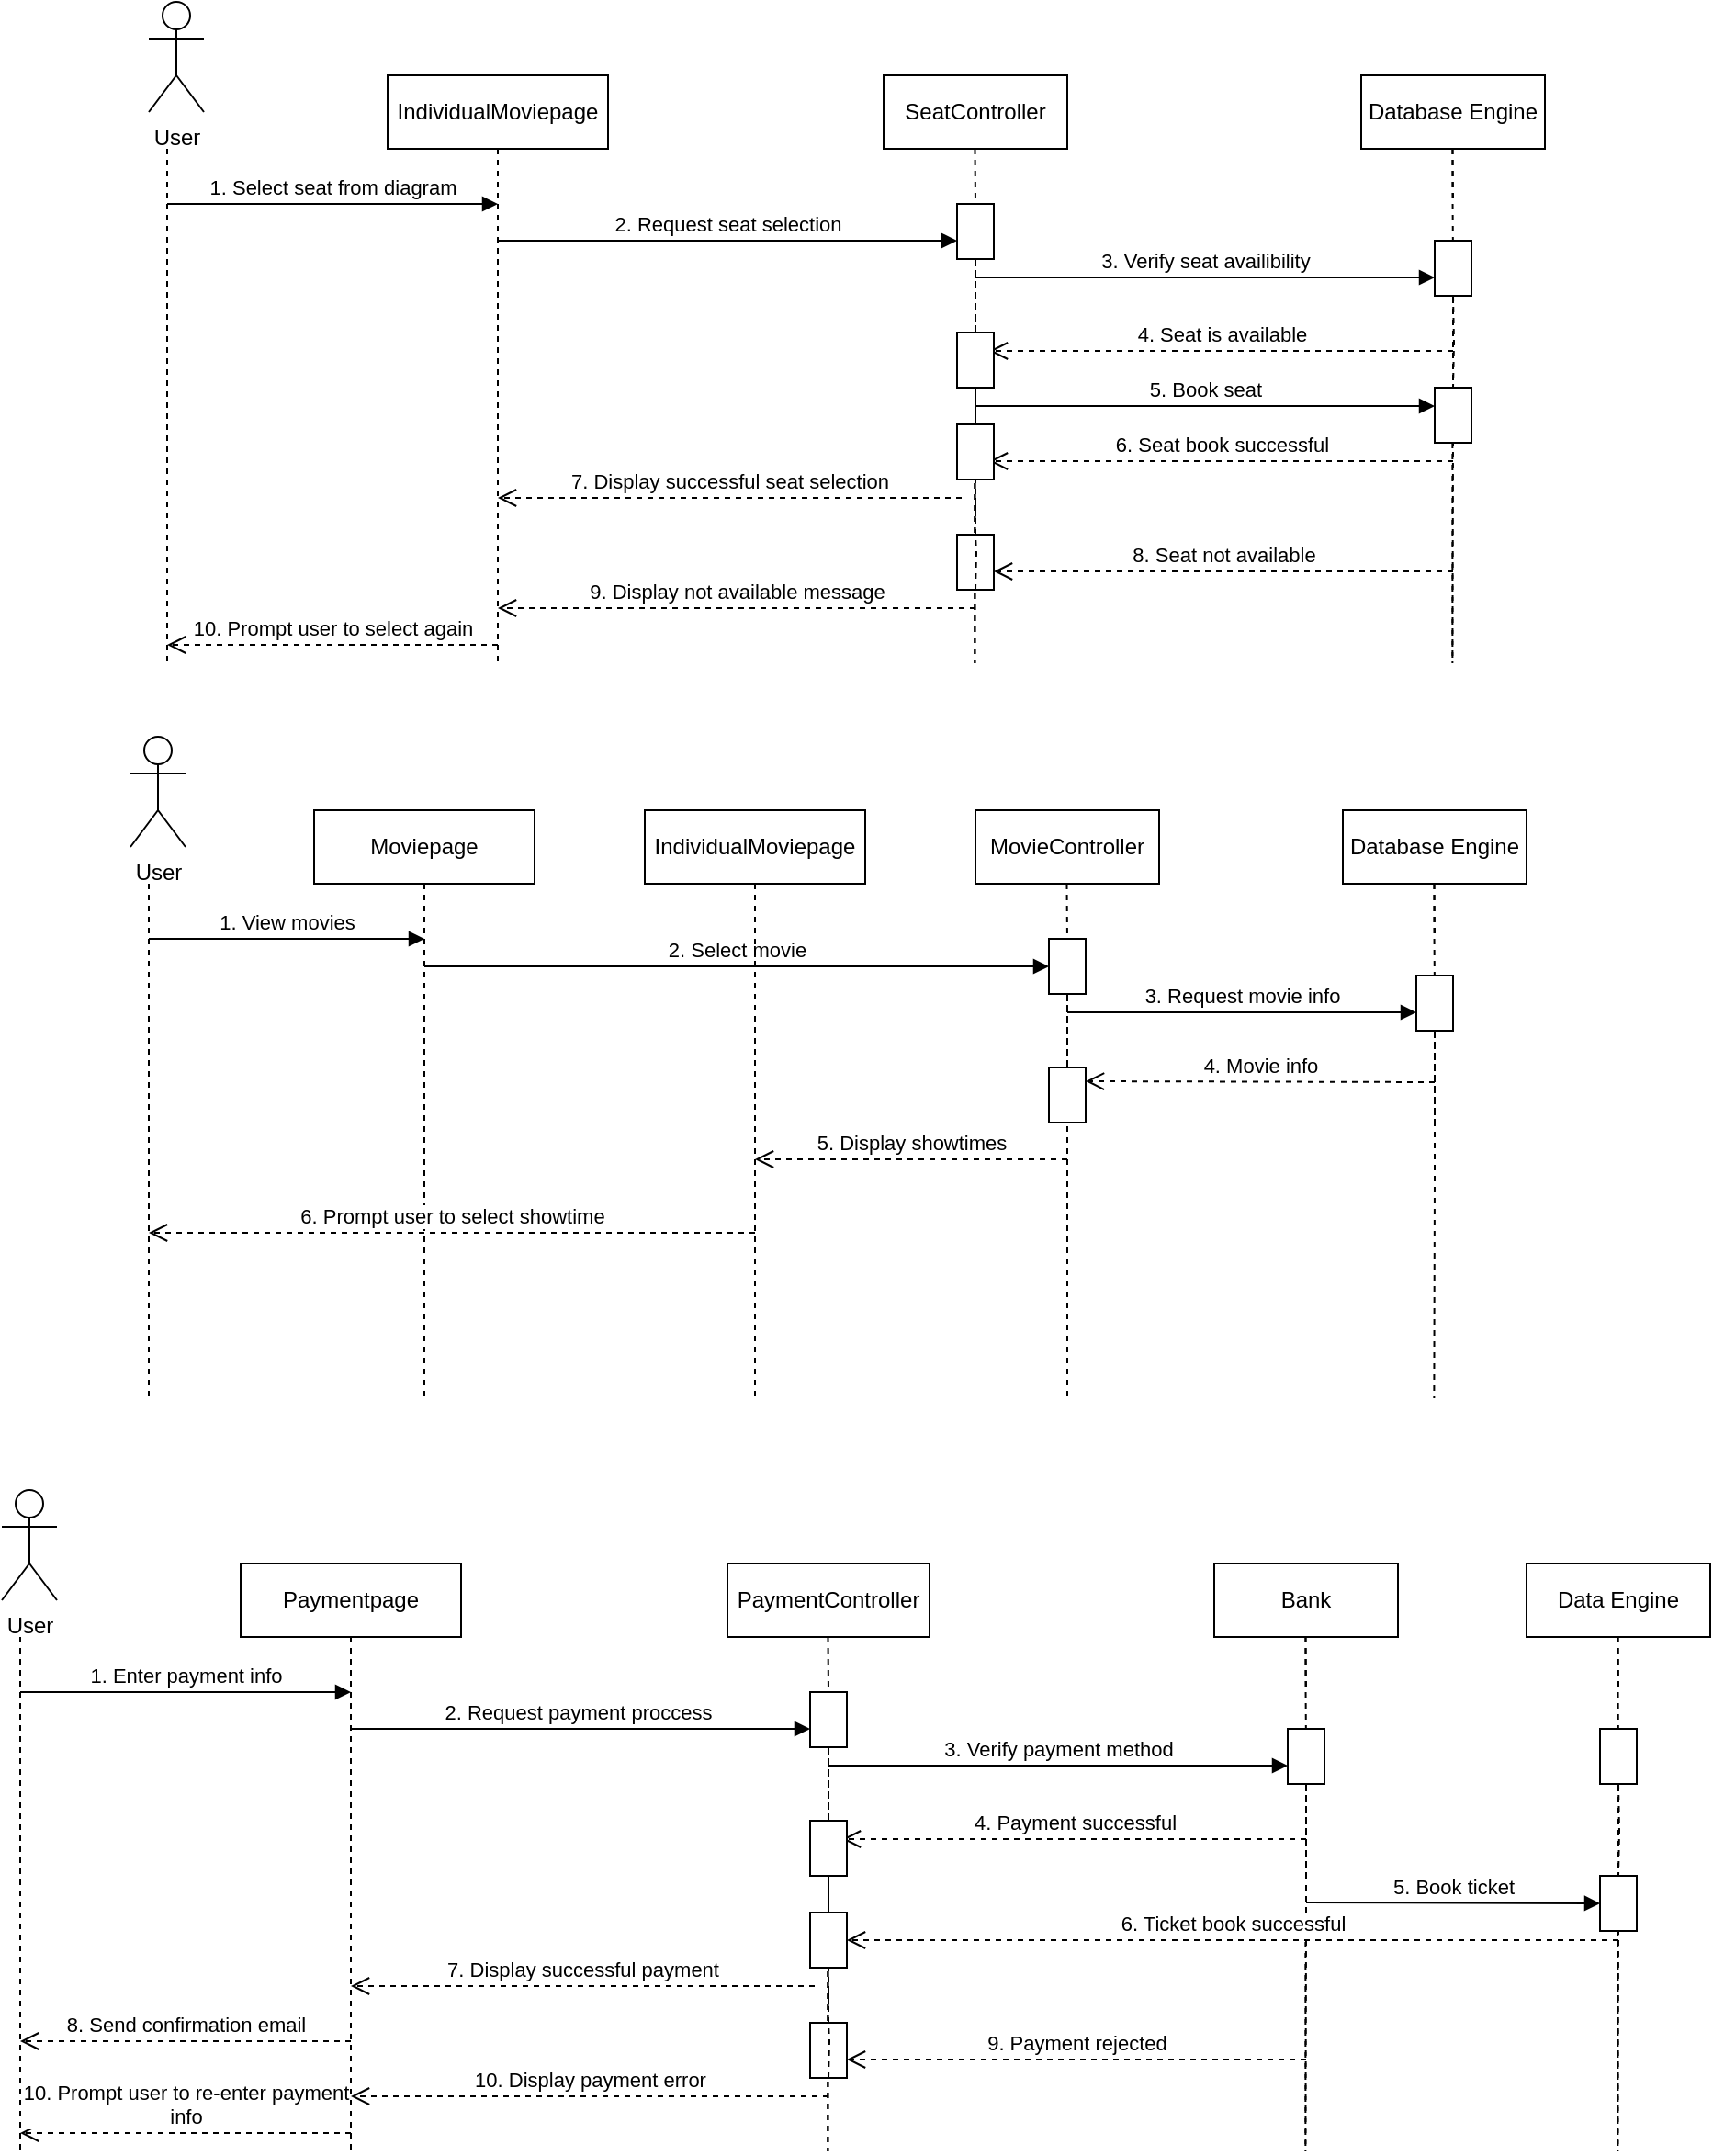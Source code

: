 <mxfile version="20.6.0" type="google"><diagram id="UqdORz6OXJGZUj1D1TL_" name="Page-1"><mxGraphModel grid="0" page="0" gridSize="10" guides="1" tooltips="1" connect="1" arrows="1" fold="1" pageScale="1" pageWidth="1000" pageHeight="700" math="0" shadow="0"><root><mxCell id="0"/><mxCell id="1" parent="0"/><mxCell id="3bKJhduoWgc7tIFmifni-47" value="Homepage&lt;br&gt;(login)" style="whiteSpace=wrap;html=1;align=center;strokeColor=#000000;" vertex="1" parent="1"><mxGeometry x="530" y="790" width="100" height="40" as="geometry"/></mxCell><mxCell id="3bKJhduoWgc7tIFmifni-48" value="Database Engine" style="whiteSpace=wrap;html=1;align=center;strokeColor=#000000;" vertex="1" parent="1"><mxGeometry x="790" y="790" width="100" height="40" as="geometry"/></mxCell><mxCell id="3bKJhduoWgc7tIFmifni-49" style="edgeStyle=orthogonalEdgeStyle;rounded=0;orthogonalLoop=1;jettySize=auto;html=1;strokeColor=default;startArrow=none;startFill=0;endArrow=none;endFill=0;dashed=1;" edge="1" parent="1" source="3bKJhduoWgc7tIFmifni-52"><mxGeometry relative="1" as="geometry"><mxPoint x="320" y="1110" as="targetPoint"/><Array as="points"><mxPoint x="320" y="990"/><mxPoint x="320" y="990"/></Array></mxGeometry></mxCell><mxCell id="3bKJhduoWgc7tIFmifni-52" value="Registered User" style="whiteSpace=wrap;html=1;align=center;strokeColor=#000000;" vertex="1" parent="1"><mxGeometry x="270" y="790" width="100" height="40" as="geometry"/></mxCell><mxCell id="3bKJhduoWgc7tIFmifni-53" style="edgeStyle=orthogonalEdgeStyle;rounded=0;orthogonalLoop=1;jettySize=auto;html=1;strokeColor=default;startArrow=none;startFill=0;endArrow=none;endFill=0;dashed=1;" edge="1" parent="1"><mxGeometry relative="1" as="geometry"><mxPoint x="579.68" y="1010" as="sourcePoint"/><mxPoint x="579.68" y="1110" as="targetPoint"/><Array as="points"><mxPoint x="579.68" y="990"/><mxPoint x="579.68" y="990"/></Array></mxGeometry></mxCell><mxCell id="3bKJhduoWgc7tIFmifni-54" style="edgeStyle=orthogonalEdgeStyle;rounded=0;orthogonalLoop=1;jettySize=auto;html=1;strokeColor=default;startArrow=none;startFill=0;endArrow=none;endFill=0;dashed=1;" edge="1" parent="1"><mxGeometry relative="1" as="geometry"><mxPoint x="840" y="887" as="sourcePoint"/><mxPoint x="839.68" y="1110" as="targetPoint"/><Array as="points"><mxPoint x="839.68" y="990"/><mxPoint x="839.68" y="990"/></Array></mxGeometry></mxCell><mxCell id="3bKJhduoWgc7tIFmifni-56" value="" style="edgeStyle=orthogonalEdgeStyle;rounded=0;orthogonalLoop=1;jettySize=auto;html=1;strokeColor=default;startArrow=none;startFill=0;endArrow=none;endFill=0;dashed=1;" edge="1" parent="1"><mxGeometry relative="1" as="geometry"><mxPoint x="839.747" y="830" as="sourcePoint"/><mxPoint x="840" y="857" as="targetPoint"/><Array as="points"/></mxGeometry></mxCell><mxCell id="3bKJhduoWgc7tIFmifni-65" value="" style="edgeStyle=orthogonalEdgeStyle;rounded=0;orthogonalLoop=1;jettySize=auto;html=1;strokeColor=default;startArrow=none;startFill=0;endArrow=none;endFill=0;dashed=1;" edge="1" parent="1" source="3bKJhduoWgc7tIFmifni-122"><mxGeometry relative="1" as="geometry"><mxPoint x="580" y="1070" as="sourcePoint"/><mxPoint x="580" y="990" as="targetPoint"/><Array as="points"><mxPoint x="580" y="860"/><mxPoint x="580" y="860"/></Array></mxGeometry></mxCell><mxCell id="3bKJhduoWgc7tIFmifni-70" value="SeatController" style="whiteSpace=wrap;html=1;align=center;strokeColor=#000000;" vertex="1" parent="1"><mxGeometry x="530" y="790" width="100" height="40" as="geometry"/></mxCell><mxCell id="3bKJhduoWgc7tIFmifni-71" value="Database Engine" style="whiteSpace=wrap;html=1;align=center;strokeColor=#000000;" vertex="1" parent="1"><mxGeometry x="790" y="790" width="100" height="40" as="geometry"/></mxCell><mxCell id="3bKJhduoWgc7tIFmifni-72" style="edgeStyle=orthogonalEdgeStyle;rounded=0;orthogonalLoop=1;jettySize=auto;html=1;strokeColor=default;startArrow=none;startFill=0;endArrow=none;endFill=0;dashed=1;" edge="1" parent="1" source="3bKJhduoWgc7tIFmifni-75"><mxGeometry relative="1" as="geometry"><mxPoint x="320" y="1110" as="targetPoint"/><Array as="points"><mxPoint x="320" y="990"/><mxPoint x="320" y="990"/></Array></mxGeometry></mxCell><mxCell id="3bKJhduoWgc7tIFmifni-75" value="IndividualMoviepage" style="whiteSpace=wrap;html=1;align=center;strokeColor=#000000;" vertex="1" parent="1"><mxGeometry x="260" y="790" width="120" height="40" as="geometry"/></mxCell><mxCell id="3bKJhduoWgc7tIFmifni-76" style="edgeStyle=orthogonalEdgeStyle;rounded=0;orthogonalLoop=1;jettySize=auto;html=1;strokeColor=default;startArrow=none;startFill=0;endArrow=none;endFill=0;dashed=1;" edge="1" parent="1"><mxGeometry relative="1" as="geometry"><mxPoint x="579.68" y="1010" as="sourcePoint"/><mxPoint x="579.68" y="1110" as="targetPoint"/><Array as="points"><mxPoint x="579.68" y="990"/><mxPoint x="579.68" y="990"/></Array></mxGeometry></mxCell><mxCell id="3bKJhduoWgc7tIFmifni-77" style="edgeStyle=orthogonalEdgeStyle;rounded=0;orthogonalLoop=1;jettySize=auto;html=1;strokeColor=default;startArrow=none;startFill=0;endArrow=none;endFill=0;dashed=1;" edge="1" parent="1" source="3bKJhduoWgc7tIFmifni-126"><mxGeometry relative="1" as="geometry"><mxPoint x="840" y="910" as="sourcePoint"/><mxPoint x="839.68" y="1110" as="targetPoint"/><Array as="points"><mxPoint x="839.68" y="990"/><mxPoint x="839.68" y="990"/></Array></mxGeometry></mxCell><mxCell id="3bKJhduoWgc7tIFmifni-79" value="" style="edgeStyle=orthogonalEdgeStyle;rounded=0;orthogonalLoop=1;jettySize=auto;html=1;strokeColor=default;startArrow=none;startFill=0;endArrow=none;endFill=0;dashed=1;" edge="1" parent="1"><mxGeometry relative="1" as="geometry"><mxPoint x="839.747" y="830" as="sourcePoint"/><mxPoint x="840" y="890" as="targetPoint"/><Array as="points"><mxPoint x="840" y="850"/><mxPoint x="840" y="850"/></Array></mxGeometry></mxCell><mxCell id="3bKJhduoWgc7tIFmifni-93" style="edgeStyle=orthogonalEdgeStyle;rounded=0;orthogonalLoop=1;jettySize=auto;html=1;strokeColor=default;startArrow=none;startFill=0;endArrow=none;endFill=0;dashed=1;" edge="1" parent="1"><mxGeometry relative="1" as="geometry"><mxPoint x="140" y="1110" as="targetPoint"/><Array as="points"><mxPoint x="140" y="990"/><mxPoint x="140" y="990"/></Array><mxPoint x="140" y="830" as="sourcePoint"/></mxGeometry></mxCell><mxCell id="3bKJhduoWgc7tIFmifni-95" style="edgeStyle=orthogonalEdgeStyle;rounded=0;orthogonalLoop=1;jettySize=auto;html=1;strokeColor=default;startArrow=none;startFill=0;endArrow=none;endFill=0;dashed=1;" edge="1" parent="1"><mxGeometry relative="1" as="geometry"><mxPoint x="140" y="1110" as="targetPoint"/><Array as="points"><mxPoint x="140" y="990"/><mxPoint x="140" y="990"/></Array><mxPoint x="140" y="830" as="sourcePoint"/></mxGeometry></mxCell><mxCell id="3bKJhduoWgc7tIFmifni-97" value="User" style="shape=umlActor;verticalLabelPosition=bottom;verticalAlign=top;html=1;outlineConnect=0;" vertex="1" parent="1"><mxGeometry x="130" y="750" width="30" height="60" as="geometry"/></mxCell><mxCell id="3bKJhduoWgc7tIFmifni-100" value="1. Select seat from diagram" style="html=1;verticalAlign=bottom;endArrow=block;rounded=0;" edge="1" parent="1"><mxGeometry width="80" relative="1" as="geometry"><mxPoint x="140" y="860" as="sourcePoint"/><mxPoint x="320" y="860" as="targetPoint"/></mxGeometry></mxCell><mxCell id="3bKJhduoWgc7tIFmifni-101" value="2. Request seat selection" style="html=1;verticalAlign=bottom;endArrow=block;rounded=0;" edge="1" parent="1"><mxGeometry width="80" relative="1" as="geometry"><mxPoint x="320" y="880" as="sourcePoint"/><mxPoint x="570" y="880" as="targetPoint"/></mxGeometry></mxCell><mxCell id="3bKJhduoWgc7tIFmifni-102" value="3. Verify seat availibility" style="html=1;verticalAlign=bottom;endArrow=block;rounded=0;" edge="1" parent="1"><mxGeometry width="80" relative="1" as="geometry"><mxPoint x="580" y="900" as="sourcePoint"/><mxPoint x="830" y="900" as="targetPoint"/></mxGeometry></mxCell><mxCell id="3bKJhduoWgc7tIFmifni-107" value="" style="edgeStyle=orthogonalEdgeStyle;rounded=0;orthogonalLoop=1;jettySize=auto;html=1;strokeColor=default;startArrow=none;startFill=0;endArrow=none;endFill=0;dashed=1;" edge="1" parent="1"><mxGeometry relative="1" as="geometry"><mxPoint x="579.747" y="830" as="sourcePoint"/><mxPoint x="580" y="860" as="targetPoint"/><Array as="points"/></mxGeometry></mxCell><mxCell id="3bKJhduoWgc7tIFmifni-108" value="4. Seat is available" style="html=1;verticalAlign=bottom;endArrow=open;dashed=1;endSize=8;rounded=0;" edge="1" parent="1"><mxGeometry relative="1" as="geometry"><mxPoint x="840" y="940" as="sourcePoint"/><mxPoint x="587.5" y="940" as="targetPoint"/></mxGeometry></mxCell><mxCell id="3bKJhduoWgc7tIFmifni-109" value="5. Book seat" style="html=1;verticalAlign=bottom;endArrow=block;rounded=0;" edge="1" parent="1"><mxGeometry width="80" relative="1" as="geometry"><mxPoint x="580" y="970" as="sourcePoint"/><mxPoint x="830" y="970" as="targetPoint"/></mxGeometry></mxCell><mxCell id="3bKJhduoWgc7tIFmifni-110" value="6. Seat book successful" style="html=1;verticalAlign=bottom;endArrow=open;dashed=1;endSize=8;rounded=0;" edge="1" parent="1"><mxGeometry relative="1" as="geometry"><mxPoint x="840" y="1000" as="sourcePoint"/><mxPoint x="587.5" y="1000" as="targetPoint"/></mxGeometry></mxCell><mxCell id="3bKJhduoWgc7tIFmifni-111" value="7. Display successful seat selection" style="html=1;verticalAlign=bottom;endArrow=open;dashed=1;endSize=8;rounded=0;" edge="1" parent="1"><mxGeometry relative="1" as="geometry"><mxPoint x="572.5" y="1020" as="sourcePoint"/><mxPoint x="320" y="1020" as="targetPoint"/></mxGeometry></mxCell><mxCell id="3bKJhduoWgc7tIFmifni-112" value="8. Seat not available" style="html=1;verticalAlign=bottom;endArrow=open;dashed=1;endSize=8;rounded=0;" edge="1" parent="1"><mxGeometry relative="1" as="geometry"><mxPoint x="840" y="1060" as="sourcePoint"/><mxPoint x="590" y="1060" as="targetPoint"/></mxGeometry></mxCell><mxCell id="3bKJhduoWgc7tIFmifni-114" value="9. Display not available message" style="html=1;verticalAlign=bottom;endArrow=open;dashed=1;endSize=8;rounded=0;" edge="1" parent="1"><mxGeometry relative="1" as="geometry"><mxPoint x="580" y="1080" as="sourcePoint"/><mxPoint x="320" y="1080" as="targetPoint"/></mxGeometry></mxCell><mxCell id="3bKJhduoWgc7tIFmifni-115" value="10. Prompt user to select again" style="html=1;verticalAlign=bottom;endArrow=open;dashed=1;endSize=8;rounded=0;" edge="1" parent="1"><mxGeometry relative="1" as="geometry"><mxPoint x="320" y="1100" as="sourcePoint"/><mxPoint x="140" y="1100" as="targetPoint"/></mxGeometry></mxCell><mxCell id="3bKJhduoWgc7tIFmifni-116" value="" style="edgeStyle=orthogonalEdgeStyle;rounded=0;orthogonalLoop=1;jettySize=auto;html=1;strokeColor=default;startArrow=none;startFill=0;endArrow=none;endFill=0;dashed=1;" edge="1" parent="1"><mxGeometry relative="1" as="geometry"><mxPoint x="840" y="887" as="sourcePoint"/><mxPoint x="840" y="880" as="targetPoint"/><Array as="points"/></mxGeometry></mxCell><mxCell id="3bKJhduoWgc7tIFmifni-117" value="" style="rounded=0;whiteSpace=wrap;html=1;" vertex="1" parent="1"><mxGeometry x="830" y="880" width="20" height="30" as="geometry"/></mxCell><mxCell id="3bKJhduoWgc7tIFmifni-120" value="" style="rounded=0;whiteSpace=wrap;html=1;" vertex="1" parent="1"><mxGeometry x="570" y="930" width="20" height="30" as="geometry"/></mxCell><mxCell id="3bKJhduoWgc7tIFmifni-121" value="" style="edgeStyle=orthogonalEdgeStyle;rounded=0;orthogonalLoop=1;jettySize=auto;html=1;strokeColor=default;startArrow=none;startFill=0;endArrow=none;endFill=0;dashed=1;" edge="1" parent="1" source="3bKJhduoWgc7tIFmifni-124" target="3bKJhduoWgc7tIFmifni-120"><mxGeometry relative="1" as="geometry"><mxPoint x="580" y="1070" as="sourcePoint"/><mxPoint x="580" y="990" as="targetPoint"/><Array as="points"/></mxGeometry></mxCell><mxCell id="3bKJhduoWgc7tIFmifni-122" value="" style="rounded=0;whiteSpace=wrap;html=1;" vertex="1" parent="1"><mxGeometry x="570" y="860" width="20" height="30" as="geometry"/></mxCell><mxCell id="3bKJhduoWgc7tIFmifni-123" value="" style="edgeStyle=orthogonalEdgeStyle;rounded=0;orthogonalLoop=1;jettySize=auto;html=1;strokeColor=default;startArrow=none;startFill=0;endArrow=none;endFill=0;dashed=1;" edge="1" parent="1" source="3bKJhduoWgc7tIFmifni-120" target="3bKJhduoWgc7tIFmifni-122"><mxGeometry relative="1" as="geometry"><mxPoint x="580" y="930" as="sourcePoint"/><mxPoint x="580" y="990" as="targetPoint"/><Array as="points"/></mxGeometry></mxCell><mxCell id="3bKJhduoWgc7tIFmifni-124" value="" style="rounded=0;whiteSpace=wrap;html=1;" vertex="1" parent="1"><mxGeometry x="570" y="980" width="20" height="30" as="geometry"/></mxCell><mxCell id="3bKJhduoWgc7tIFmifni-125" value="" style="edgeStyle=orthogonalEdgeStyle;rounded=0;orthogonalLoop=1;jettySize=auto;html=1;strokeColor=default;startArrow=none;startFill=0;endArrow=none;endFill=0;dashed=1;" edge="1" parent="1" source="3bKJhduoWgc7tIFmifni-128" target="3bKJhduoWgc7tIFmifni-124"><mxGeometry relative="1" as="geometry"><mxPoint x="580" y="1070" as="sourcePoint"/><mxPoint x="580" y="960" as="targetPoint"/><Array as="points"/></mxGeometry></mxCell><mxCell id="3bKJhduoWgc7tIFmifni-126" value="" style="rounded=0;whiteSpace=wrap;html=1;" vertex="1" parent="1"><mxGeometry x="830" y="960" width="20" height="30" as="geometry"/></mxCell><mxCell id="3bKJhduoWgc7tIFmifni-127" value="" style="edgeStyle=orthogonalEdgeStyle;rounded=0;orthogonalLoop=1;jettySize=auto;html=1;strokeColor=default;startArrow=none;startFill=0;endArrow=none;endFill=0;dashed=1;" edge="1" parent="1" target="3bKJhduoWgc7tIFmifni-126"><mxGeometry relative="1" as="geometry"><mxPoint x="840" y="910" as="sourcePoint"/><mxPoint x="839.68" y="1110" as="targetPoint"/><Array as="points"/></mxGeometry></mxCell><mxCell id="3bKJhduoWgc7tIFmifni-128" value="" style="rounded=0;whiteSpace=wrap;html=1;" vertex="1" parent="1"><mxGeometry x="570" y="1040" width="20" height="30" as="geometry"/></mxCell><mxCell id="3bKJhduoWgc7tIFmifni-129" value="" style="edgeStyle=orthogonalEdgeStyle;rounded=0;orthogonalLoop=1;jettySize=auto;html=1;strokeColor=default;startArrow=none;startFill=0;endArrow=none;endFill=0;dashed=1;" edge="1" parent="1" target="3bKJhduoWgc7tIFmifni-128"><mxGeometry relative="1" as="geometry"><mxPoint x="580" y="1070" as="sourcePoint"/><mxPoint x="580" y="1010" as="targetPoint"/><Array as="points"/></mxGeometry></mxCell><mxCell id="3bKJhduoWgc7tIFmifni-130" value="Homepage&lt;br&gt;(login)" style="whiteSpace=wrap;html=1;align=center;strokeColor=#000000;" vertex="1" parent="1"><mxGeometry x="580" y="1190" width="100" height="40" as="geometry"/></mxCell><mxCell id="3bKJhduoWgc7tIFmifni-131" value="Database Engine" style="whiteSpace=wrap;html=1;align=center;strokeColor=#000000;" vertex="1" parent="1"><mxGeometry x="780" y="1190" width="100" height="40" as="geometry"/></mxCell><mxCell id="3bKJhduoWgc7tIFmifni-132" style="edgeStyle=orthogonalEdgeStyle;rounded=0;orthogonalLoop=1;jettySize=auto;html=1;strokeColor=default;startArrow=none;startFill=0;endArrow=none;endFill=0;dashed=1;" edge="1" parent="1" source="3bKJhduoWgc7tIFmifni-133"><mxGeometry relative="1" as="geometry"><mxPoint x="280" y="1510" as="targetPoint"/><Array as="points"><mxPoint x="280" y="1390"/><mxPoint x="280" y="1390"/></Array></mxGeometry></mxCell><mxCell id="3bKJhduoWgc7tIFmifni-133" value="Registered User" style="whiteSpace=wrap;html=1;align=center;strokeColor=#000000;" vertex="1" parent="1"><mxGeometry x="230" y="1190" width="100" height="40" as="geometry"/></mxCell><mxCell id="3bKJhduoWgc7tIFmifni-135" style="edgeStyle=orthogonalEdgeStyle;rounded=0;orthogonalLoop=1;jettySize=auto;html=1;strokeColor=default;startArrow=none;startFill=0;endArrow=none;endFill=0;dashed=1;" edge="1" parent="1"><mxGeometry relative="1" as="geometry"><mxPoint x="830" y="1287" as="sourcePoint"/><mxPoint x="829.68" y="1510" as="targetPoint"/><Array as="points"><mxPoint x="829.68" y="1390"/><mxPoint x="829.68" y="1390"/></Array></mxGeometry></mxCell><mxCell id="3bKJhduoWgc7tIFmifni-136" value="" style="edgeStyle=orthogonalEdgeStyle;rounded=0;orthogonalLoop=1;jettySize=auto;html=1;strokeColor=default;startArrow=none;startFill=0;endArrow=none;endFill=0;dashed=1;" edge="1" parent="1"><mxGeometry relative="1" as="geometry"><mxPoint x="829.747" y="1230" as="sourcePoint"/><mxPoint x="830" y="1257" as="targetPoint"/><Array as="points"/></mxGeometry></mxCell><mxCell id="3bKJhduoWgc7tIFmifni-137" value="" style="edgeStyle=orthogonalEdgeStyle;rounded=0;orthogonalLoop=1;jettySize=auto;html=1;strokeColor=default;startArrow=none;startFill=0;endArrow=none;endFill=0;dashed=1;" edge="1" parent="1" source="3bKJhduoWgc7tIFmifni-163"><mxGeometry relative="1" as="geometry"><mxPoint x="630" y="1470" as="sourcePoint"/><mxPoint x="630" y="1510" as="targetPoint"/><Array as="points"><mxPoint x="630" y="1260"/><mxPoint x="630" y="1260"/></Array></mxGeometry></mxCell><mxCell id="3bKJhduoWgc7tIFmifni-138" value="MovieController" style="whiteSpace=wrap;html=1;align=center;strokeColor=#000000;" vertex="1" parent="1"><mxGeometry x="580" y="1190" width="100" height="40" as="geometry"/></mxCell><mxCell id="3bKJhduoWgc7tIFmifni-139" value="Database Engine" style="whiteSpace=wrap;html=1;align=center;strokeColor=#000000;" vertex="1" parent="1"><mxGeometry x="780" y="1190" width="100" height="40" as="geometry"/></mxCell><mxCell id="3bKJhduoWgc7tIFmifni-140" style="edgeStyle=orthogonalEdgeStyle;rounded=0;orthogonalLoop=1;jettySize=auto;html=1;strokeColor=default;startArrow=none;startFill=0;endArrow=none;endFill=0;dashed=1;" edge="1" parent="1" source="3bKJhduoWgc7tIFmifni-141"><mxGeometry relative="1" as="geometry"><mxPoint x="280" y="1510" as="targetPoint"/><Array as="points"><mxPoint x="280" y="1390"/><mxPoint x="280" y="1390"/></Array></mxGeometry></mxCell><mxCell id="3bKJhduoWgc7tIFmifni-141" value="Moviepage" style="whiteSpace=wrap;html=1;align=center;strokeColor=#000000;" vertex="1" parent="1"><mxGeometry x="220" y="1190" width="120" height="40" as="geometry"/></mxCell><mxCell id="3bKJhduoWgc7tIFmifni-144" value="" style="edgeStyle=orthogonalEdgeStyle;rounded=0;orthogonalLoop=1;jettySize=auto;html=1;strokeColor=default;startArrow=none;startFill=0;endArrow=none;endFill=0;dashed=1;" edge="1" parent="1"><mxGeometry relative="1" as="geometry"><mxPoint x="829.747" y="1230" as="sourcePoint"/><mxPoint x="830" y="1290" as="targetPoint"/><Array as="points"><mxPoint x="830" y="1250"/><mxPoint x="830" y="1250"/></Array></mxGeometry></mxCell><mxCell id="3bKJhduoWgc7tIFmifni-145" style="edgeStyle=orthogonalEdgeStyle;rounded=0;orthogonalLoop=1;jettySize=auto;html=1;strokeColor=default;startArrow=none;startFill=0;endArrow=none;endFill=0;dashed=1;" edge="1" parent="1"><mxGeometry relative="1" as="geometry"><mxPoint x="130" y="1510" as="targetPoint"/><Array as="points"><mxPoint x="130" y="1390"/><mxPoint x="130" y="1390"/></Array><mxPoint x="130" y="1230" as="sourcePoint"/></mxGeometry></mxCell><mxCell id="3bKJhduoWgc7tIFmifni-146" style="edgeStyle=orthogonalEdgeStyle;rounded=0;orthogonalLoop=1;jettySize=auto;html=1;strokeColor=default;startArrow=none;startFill=0;endArrow=none;endFill=0;dashed=1;" edge="1" parent="1"><mxGeometry relative="1" as="geometry"><mxPoint x="130" y="1510" as="targetPoint"/><Array as="points"><mxPoint x="130" y="1390"/><mxPoint x="130" y="1390"/></Array><mxPoint x="130" y="1230" as="sourcePoint"/></mxGeometry></mxCell><mxCell id="3bKJhduoWgc7tIFmifni-147" value="User" style="shape=umlActor;verticalLabelPosition=bottom;verticalAlign=top;html=1;outlineConnect=0;" vertex="1" parent="1"><mxGeometry x="120" y="1150" width="30" height="60" as="geometry"/></mxCell><mxCell id="3bKJhduoWgc7tIFmifni-148" value="1. View movies" style="html=1;verticalAlign=bottom;endArrow=block;rounded=0;" edge="1" parent="1"><mxGeometry width="80" relative="1" as="geometry"><mxPoint x="130" y="1260" as="sourcePoint"/><mxPoint x="280" y="1260" as="targetPoint"/></mxGeometry></mxCell><mxCell id="3bKJhduoWgc7tIFmifni-149" value="2. Select movie" style="html=1;verticalAlign=bottom;endArrow=block;rounded=0;entryX=0;entryY=0.5;entryDx=0;entryDy=0;" edge="1" parent="1" target="3bKJhduoWgc7tIFmifni-163"><mxGeometry width="80" relative="1" as="geometry"><mxPoint x="280" y="1275" as="sourcePoint"/><mxPoint x="560" y="1280" as="targetPoint"/></mxGeometry></mxCell><mxCell id="3bKJhduoWgc7tIFmifni-150" value="3. Request movie info" style="html=1;verticalAlign=bottom;endArrow=block;rounded=0;" edge="1" parent="1"><mxGeometry width="80" relative="1" as="geometry"><mxPoint x="630" y="1300" as="sourcePoint"/><mxPoint x="820" y="1300" as="targetPoint"/></mxGeometry></mxCell><mxCell id="3bKJhduoWgc7tIFmifni-151" value="" style="edgeStyle=orthogonalEdgeStyle;rounded=0;orthogonalLoop=1;jettySize=auto;html=1;strokeColor=default;startArrow=none;startFill=0;endArrow=none;endFill=0;dashed=1;" edge="1" parent="1"><mxGeometry relative="1" as="geometry"><mxPoint x="629.747" y="1230" as="sourcePoint"/><mxPoint x="630" y="1260" as="targetPoint"/><Array as="points"/></mxGeometry></mxCell><mxCell id="3bKJhduoWgc7tIFmifni-152" value="4. Movie info" style="html=1;verticalAlign=bottom;endArrow=open;dashed=1;endSize=8;rounded=0;entryX=1;entryY=0.25;entryDx=0;entryDy=0;" edge="1" parent="1" target="3bKJhduoWgc7tIFmifni-161"><mxGeometry relative="1" as="geometry"><mxPoint x="830" y="1338" as="sourcePoint"/><mxPoint x="577.5" y="1340" as="targetPoint"/></mxGeometry></mxCell><mxCell id="3bKJhduoWgc7tIFmifni-159" value="" style="edgeStyle=orthogonalEdgeStyle;rounded=0;orthogonalLoop=1;jettySize=auto;html=1;strokeColor=default;startArrow=none;startFill=0;endArrow=none;endFill=0;dashed=1;" edge="1" parent="1"><mxGeometry relative="1" as="geometry"><mxPoint x="830" y="1287" as="sourcePoint"/><mxPoint x="830" y="1280" as="targetPoint"/><Array as="points"/></mxGeometry></mxCell><mxCell id="3bKJhduoWgc7tIFmifni-160" value="" style="rounded=0;whiteSpace=wrap;html=1;" vertex="1" parent="1"><mxGeometry x="820" y="1280" width="20" height="30" as="geometry"/></mxCell><mxCell id="3bKJhduoWgc7tIFmifni-161" value="" style="rounded=0;whiteSpace=wrap;html=1;" vertex="1" parent="1"><mxGeometry x="620" y="1330" width="20" height="30" as="geometry"/></mxCell><mxCell id="3bKJhduoWgc7tIFmifni-163" value="" style="rounded=0;whiteSpace=wrap;html=1;" vertex="1" parent="1"><mxGeometry x="620" y="1260" width="20" height="30" as="geometry"/></mxCell><mxCell id="3bKJhduoWgc7tIFmifni-164" value="" style="edgeStyle=orthogonalEdgeStyle;rounded=0;orthogonalLoop=1;jettySize=auto;html=1;strokeColor=default;startArrow=none;startFill=0;endArrow=none;endFill=0;dashed=1;" edge="1" parent="1" source="3bKJhduoWgc7tIFmifni-161" target="3bKJhduoWgc7tIFmifni-163"><mxGeometry relative="1" as="geometry"><mxPoint x="630" y="1330" as="sourcePoint"/><mxPoint x="630" y="1390" as="targetPoint"/><Array as="points"/></mxGeometry></mxCell><mxCell id="3bKJhduoWgc7tIFmifni-168" value="" style="edgeStyle=orthogonalEdgeStyle;rounded=0;orthogonalLoop=1;jettySize=auto;html=1;strokeColor=default;startArrow=none;startFill=0;endArrow=none;endFill=0;dashed=1;" edge="1" parent="1"><mxGeometry relative="1" as="geometry"><mxPoint x="830" y="1310" as="sourcePoint"/><mxPoint x="830" y="1360" as="targetPoint"/><Array as="points"/></mxGeometry></mxCell><mxCell id="3bKJhduoWgc7tIFmifni-171" style="edgeStyle=orthogonalEdgeStyle;rounded=0;orthogonalLoop=1;jettySize=auto;html=1;strokeColor=default;startArrow=none;startFill=0;endArrow=none;endFill=0;dashed=1;" edge="1" parent="1" source="3bKJhduoWgc7tIFmifni-172"><mxGeometry relative="1" as="geometry"><mxPoint x="460" y="1510" as="targetPoint"/><Array as="points"><mxPoint x="460" y="1390"/><mxPoint x="460" y="1390"/></Array></mxGeometry></mxCell><mxCell id="3bKJhduoWgc7tIFmifni-172" value="Registered User" style="whiteSpace=wrap;html=1;align=center;strokeColor=#000000;" vertex="1" parent="1"><mxGeometry x="410" y="1190" width="100" height="40" as="geometry"/></mxCell><mxCell id="3bKJhduoWgc7tIFmifni-173" style="edgeStyle=orthogonalEdgeStyle;rounded=0;orthogonalLoop=1;jettySize=auto;html=1;strokeColor=default;startArrow=none;startFill=0;endArrow=none;endFill=0;dashed=1;" edge="1" parent="1" source="3bKJhduoWgc7tIFmifni-174"><mxGeometry relative="1" as="geometry"><mxPoint x="460" y="1510" as="targetPoint"/><Array as="points"><mxPoint x="460" y="1390"/><mxPoint x="460" y="1390"/></Array></mxGeometry></mxCell><mxCell id="3bKJhduoWgc7tIFmifni-174" value="IndividualMoviepage" style="whiteSpace=wrap;html=1;align=center;strokeColor=#000000;" vertex="1" parent="1"><mxGeometry x="400" y="1190" width="120" height="40" as="geometry"/></mxCell><mxCell id="3bKJhduoWgc7tIFmifni-175" value="5. Display showtimes" style="html=1;verticalAlign=bottom;endArrow=open;dashed=1;endSize=8;rounded=0;" edge="1" parent="1"><mxGeometry relative="1" as="geometry"><mxPoint x="630" y="1380" as="sourcePoint"/><mxPoint x="460" y="1380" as="targetPoint"/></mxGeometry></mxCell><mxCell id="3bKJhduoWgc7tIFmifni-176" value="6. Prompt user to select showtime" style="html=1;verticalAlign=bottom;endArrow=open;dashed=1;endSize=8;rounded=0;" edge="1" parent="1"><mxGeometry relative="1" as="geometry"><mxPoint x="460" y="1420" as="sourcePoint"/><mxPoint x="130" y="1420" as="targetPoint"/></mxGeometry></mxCell><mxCell id="3bKJhduoWgc7tIFmifni-221" value="Homepage&lt;br&gt;(login)" style="whiteSpace=wrap;html=1;align=center;strokeColor=#000000;" vertex="1" parent="1"><mxGeometry x="450" y="1600" width="100" height="40" as="geometry"/></mxCell><mxCell id="3bKJhduoWgc7tIFmifni-222" style="edgeStyle=orthogonalEdgeStyle;rounded=0;orthogonalLoop=1;jettySize=auto;html=1;strokeColor=default;startArrow=none;startFill=0;endArrow=none;endFill=0;dashed=1;" edge="1" parent="1" source="3bKJhduoWgc7tIFmifni-223"><mxGeometry relative="1" as="geometry"><mxPoint x="240" y="1920" as="targetPoint"/><Array as="points"><mxPoint x="240" y="1800"/><mxPoint x="240" y="1800"/></Array></mxGeometry></mxCell><mxCell id="3bKJhduoWgc7tIFmifni-223" value="Registered User" style="whiteSpace=wrap;html=1;align=center;strokeColor=#000000;" vertex="1" parent="1"><mxGeometry x="190" y="1600" width="100" height="40" as="geometry"/></mxCell><mxCell id="3bKJhduoWgc7tIFmifni-224" style="edgeStyle=orthogonalEdgeStyle;rounded=0;orthogonalLoop=1;jettySize=auto;html=1;strokeColor=default;startArrow=none;startFill=0;endArrow=none;endFill=0;dashed=1;" edge="1" parent="1"><mxGeometry relative="1" as="geometry"><mxPoint x="499.68" y="1820" as="sourcePoint"/><mxPoint x="499.68" y="1920" as="targetPoint"/><Array as="points"><mxPoint x="499.68" y="1800"/><mxPoint x="499.68" y="1800"/></Array></mxGeometry></mxCell><mxCell id="3bKJhduoWgc7tIFmifni-225" style="edgeStyle=orthogonalEdgeStyle;rounded=0;orthogonalLoop=1;jettySize=auto;html=1;strokeColor=default;startArrow=none;startFill=0;endArrow=none;endFill=0;dashed=1;" edge="1" parent="1"><mxGeometry relative="1" as="geometry"><mxPoint x="760" y="1697" as="sourcePoint"/><mxPoint x="759.68" y="1920" as="targetPoint"/><Array as="points"><mxPoint x="759.68" y="1800"/><mxPoint x="759.68" y="1800"/></Array></mxGeometry></mxCell><mxCell id="3bKJhduoWgc7tIFmifni-226" value="" style="edgeStyle=orthogonalEdgeStyle;rounded=0;orthogonalLoop=1;jettySize=auto;html=1;strokeColor=default;startArrow=none;startFill=0;endArrow=none;endFill=0;dashed=1;" edge="1" parent="1"><mxGeometry relative="1" as="geometry"><mxPoint x="759.747" y="1640" as="sourcePoint"/><mxPoint x="760" y="1667" as="targetPoint"/><Array as="points"/></mxGeometry></mxCell><mxCell id="3bKJhduoWgc7tIFmifni-227" value="" style="edgeStyle=orthogonalEdgeStyle;rounded=0;orthogonalLoop=1;jettySize=auto;html=1;strokeColor=default;startArrow=none;startFill=0;endArrow=none;endFill=0;dashed=1;" edge="1" parent="1" source="3bKJhduoWgc7tIFmifni-252"><mxGeometry relative="1" as="geometry"><mxPoint x="500" y="1880" as="sourcePoint"/><mxPoint x="500" y="1800" as="targetPoint"/><Array as="points"><mxPoint x="500" y="1670"/><mxPoint x="500" y="1670"/></Array></mxGeometry></mxCell><mxCell id="3bKJhduoWgc7tIFmifni-228" value="PaymentController" style="whiteSpace=wrap;html=1;align=center;strokeColor=#000000;" vertex="1" parent="1"><mxGeometry x="445" y="1600" width="110" height="40" as="geometry"/></mxCell><mxCell id="3bKJhduoWgc7tIFmifni-229" style="edgeStyle=orthogonalEdgeStyle;rounded=0;orthogonalLoop=1;jettySize=auto;html=1;strokeColor=default;startArrow=none;startFill=0;endArrow=none;endFill=0;dashed=1;" edge="1" parent="1" source="3bKJhduoWgc7tIFmifni-230"><mxGeometry relative="1" as="geometry"><mxPoint x="240" y="1920" as="targetPoint"/><Array as="points"><mxPoint x="240" y="1800"/><mxPoint x="240" y="1800"/></Array></mxGeometry></mxCell><mxCell id="3bKJhduoWgc7tIFmifni-230" value="Paymentpage" style="whiteSpace=wrap;html=1;align=center;strokeColor=#000000;" vertex="1" parent="1"><mxGeometry x="180" y="1600" width="120" height="40" as="geometry"/></mxCell><mxCell id="3bKJhduoWgc7tIFmifni-231" style="edgeStyle=orthogonalEdgeStyle;rounded=0;orthogonalLoop=1;jettySize=auto;html=1;strokeColor=default;startArrow=none;startFill=0;endArrow=none;endFill=0;dashed=1;" edge="1" parent="1"><mxGeometry relative="1" as="geometry"><mxPoint x="499.68" y="1820" as="sourcePoint"/><mxPoint x="499.68" y="1920" as="targetPoint"/><Array as="points"><mxPoint x="499.68" y="1800"/><mxPoint x="499.68" y="1800"/></Array></mxGeometry></mxCell><mxCell id="3bKJhduoWgc7tIFmifni-232" style="edgeStyle=orthogonalEdgeStyle;rounded=0;orthogonalLoop=1;jettySize=auto;html=1;strokeColor=default;startArrow=none;startFill=0;endArrow=none;endFill=0;dashed=1;" edge="1" parent="1"><mxGeometry relative="1" as="geometry"><mxPoint x="759.68" y="1800" as="sourcePoint"/><mxPoint x="759.68" y="1920" as="targetPoint"/><Array as="points"><mxPoint x="759.68" y="1800"/><mxPoint x="759.68" y="1800"/></Array></mxGeometry></mxCell><mxCell id="3bKJhduoWgc7tIFmifni-233" value="" style="edgeStyle=orthogonalEdgeStyle;rounded=0;orthogonalLoop=1;jettySize=auto;html=1;strokeColor=default;startArrow=none;startFill=0;endArrow=none;endFill=0;dashed=1;" edge="1" parent="1"><mxGeometry relative="1" as="geometry"><mxPoint x="759.747" y="1640" as="sourcePoint"/><mxPoint x="760" y="1700" as="targetPoint"/><Array as="points"><mxPoint x="760" y="1660"/><mxPoint x="760" y="1660"/></Array></mxGeometry></mxCell><mxCell id="3bKJhduoWgc7tIFmifni-234" style="edgeStyle=orthogonalEdgeStyle;rounded=0;orthogonalLoop=1;jettySize=auto;html=1;strokeColor=default;startArrow=none;startFill=0;endArrow=none;endFill=0;dashed=1;" edge="1" parent="1"><mxGeometry relative="1" as="geometry"><mxPoint x="60" y="1920" as="targetPoint"/><Array as="points"><mxPoint x="60" y="1800"/><mxPoint x="60" y="1800"/></Array><mxPoint x="60" y="1640" as="sourcePoint"/></mxGeometry></mxCell><mxCell id="3bKJhduoWgc7tIFmifni-235" style="edgeStyle=orthogonalEdgeStyle;rounded=0;orthogonalLoop=1;jettySize=auto;html=1;strokeColor=default;startArrow=none;startFill=0;endArrow=none;endFill=0;dashed=1;" edge="1" parent="1"><mxGeometry relative="1" as="geometry"><mxPoint x="60" y="1920" as="targetPoint"/><Array as="points"><mxPoint x="60" y="1800"/><mxPoint x="60" y="1800"/></Array><mxPoint x="60" y="1640" as="sourcePoint"/></mxGeometry></mxCell><mxCell id="3bKJhduoWgc7tIFmifni-236" value="User" style="shape=umlActor;verticalLabelPosition=bottom;verticalAlign=top;html=1;outlineConnect=0;" vertex="1" parent="1"><mxGeometry x="50" y="1560" width="30" height="60" as="geometry"/></mxCell><mxCell id="3bKJhduoWgc7tIFmifni-237" value="1. Enter payment info" style="html=1;verticalAlign=bottom;endArrow=block;rounded=0;" edge="1" parent="1"><mxGeometry width="80" relative="1" as="geometry"><mxPoint x="60" y="1670" as="sourcePoint"/><mxPoint x="240" y="1670" as="targetPoint"/></mxGeometry></mxCell><mxCell id="3bKJhduoWgc7tIFmifni-238" value="2. Request payment proccess&amp;nbsp;" style="html=1;verticalAlign=bottom;endArrow=block;rounded=0;" edge="1" parent="1"><mxGeometry width="80" relative="1" as="geometry"><mxPoint x="240" y="1690" as="sourcePoint"/><mxPoint x="490" y="1690" as="targetPoint"/></mxGeometry></mxCell><mxCell id="3bKJhduoWgc7tIFmifni-239" value="3. Verify payment method" style="html=1;verticalAlign=bottom;endArrow=block;rounded=0;" edge="1" parent="1"><mxGeometry width="80" relative="1" as="geometry"><mxPoint x="500" y="1710" as="sourcePoint"/><mxPoint x="750" y="1710" as="targetPoint"/></mxGeometry></mxCell><mxCell id="3bKJhduoWgc7tIFmifni-240" value="" style="edgeStyle=orthogonalEdgeStyle;rounded=0;orthogonalLoop=1;jettySize=auto;html=1;strokeColor=default;startArrow=none;startFill=0;endArrow=none;endFill=0;dashed=1;" edge="1" parent="1"><mxGeometry relative="1" as="geometry"><mxPoint x="499.747" y="1640" as="sourcePoint"/><mxPoint x="500" y="1670" as="targetPoint"/><Array as="points"/></mxGeometry></mxCell><mxCell id="3bKJhduoWgc7tIFmifni-241" value="4. Payment successful" style="html=1;verticalAlign=bottom;endArrow=open;dashed=1;endSize=8;rounded=0;" edge="1" parent="1"><mxGeometry relative="1" as="geometry"><mxPoint x="760" y="1750" as="sourcePoint"/><mxPoint x="507.5" y="1750" as="targetPoint"/></mxGeometry></mxCell><mxCell id="3bKJhduoWgc7tIFmifni-242" value="5. Book ticket" style="html=1;verticalAlign=bottom;endArrow=block;rounded=0;entryX=0;entryY=0.5;entryDx=0;entryDy=0;" edge="1" parent="1" target="3bKJhduoWgc7tIFmifni-267"><mxGeometry width="80" relative="1" as="geometry"><mxPoint x="760" y="1784.5" as="sourcePoint"/><mxPoint x="1010" y="1784.5" as="targetPoint"/></mxGeometry></mxCell><mxCell id="3bKJhduoWgc7tIFmifni-243" value="6. Ticket book successful" style="html=1;verticalAlign=bottom;endArrow=open;dashed=1;endSize=8;rounded=0;entryX=1;entryY=0.5;entryDx=0;entryDy=0;" edge="1" parent="1" target="3bKJhduoWgc7tIFmifni-254"><mxGeometry relative="1" as="geometry"><mxPoint x="930" y="1805" as="sourcePoint"/><mxPoint x="530" y="1810" as="targetPoint"/></mxGeometry></mxCell><mxCell id="3bKJhduoWgc7tIFmifni-244" value="7. Display successful payment" style="html=1;verticalAlign=bottom;endArrow=open;dashed=1;endSize=8;rounded=0;" edge="1" parent="1"><mxGeometry relative="1" as="geometry"><mxPoint x="492.5" y="1830" as="sourcePoint"/><mxPoint x="240" y="1830" as="targetPoint"/></mxGeometry></mxCell><mxCell id="3bKJhduoWgc7tIFmifni-245" value="9. Payment rejected" style="html=1;verticalAlign=bottom;endArrow=open;dashed=1;endSize=8;rounded=0;" edge="1" parent="1"><mxGeometry relative="1" as="geometry"><mxPoint x="760" y="1870" as="sourcePoint"/><mxPoint x="510" y="1870" as="targetPoint"/></mxGeometry></mxCell><mxCell id="3bKJhduoWgc7tIFmifni-246" value="10. Display payment error" style="html=1;verticalAlign=bottom;endArrow=open;dashed=1;endSize=8;rounded=0;" edge="1" parent="1"><mxGeometry relative="1" as="geometry"><mxPoint x="500" y="1890" as="sourcePoint"/><mxPoint x="240" y="1890" as="targetPoint"/></mxGeometry></mxCell><mxCell id="3bKJhduoWgc7tIFmifni-247" value="10. Prompt user to re-enter payment&lt;br&gt;info" style="html=1;verticalAlign=bottom;endArrow=open;dashed=1;endSize=8;rounded=0;" edge="1" parent="1"><mxGeometry relative="1" as="geometry"><mxPoint x="240" y="1910" as="sourcePoint"/><mxPoint x="60" y="1910" as="targetPoint"/></mxGeometry></mxCell><mxCell id="3bKJhduoWgc7tIFmifni-248" value="" style="edgeStyle=orthogonalEdgeStyle;rounded=0;orthogonalLoop=1;jettySize=auto;html=1;strokeColor=default;startArrow=none;startFill=0;endArrow=none;endFill=0;dashed=1;" edge="1" parent="1"><mxGeometry relative="1" as="geometry"><mxPoint x="760" y="1697" as="sourcePoint"/><mxPoint x="760" y="1690" as="targetPoint"/><Array as="points"/></mxGeometry></mxCell><mxCell id="3bKJhduoWgc7tIFmifni-249" value="" style="rounded=0;whiteSpace=wrap;html=1;" vertex="1" parent="1"><mxGeometry x="750" y="1690" width="20" height="30" as="geometry"/></mxCell><mxCell id="3bKJhduoWgc7tIFmifni-250" value="" style="rounded=0;whiteSpace=wrap;html=1;" vertex="1" parent="1"><mxGeometry x="490" y="1740" width="20" height="30" as="geometry"/></mxCell><mxCell id="3bKJhduoWgc7tIFmifni-251" value="" style="edgeStyle=orthogonalEdgeStyle;rounded=0;orthogonalLoop=1;jettySize=auto;html=1;strokeColor=default;startArrow=none;startFill=0;endArrow=none;endFill=0;dashed=1;" edge="1" parent="1" source="3bKJhduoWgc7tIFmifni-254" target="3bKJhduoWgc7tIFmifni-250"><mxGeometry relative="1" as="geometry"><mxPoint x="500" y="1880" as="sourcePoint"/><mxPoint x="500" y="1800" as="targetPoint"/><Array as="points"/></mxGeometry></mxCell><mxCell id="3bKJhduoWgc7tIFmifni-252" value="" style="rounded=0;whiteSpace=wrap;html=1;" vertex="1" parent="1"><mxGeometry x="490" y="1670" width="20" height="30" as="geometry"/></mxCell><mxCell id="3bKJhduoWgc7tIFmifni-253" value="" style="edgeStyle=orthogonalEdgeStyle;rounded=0;orthogonalLoop=1;jettySize=auto;html=1;strokeColor=default;startArrow=none;startFill=0;endArrow=none;endFill=0;dashed=1;" edge="1" parent="1" source="3bKJhduoWgc7tIFmifni-250" target="3bKJhduoWgc7tIFmifni-252"><mxGeometry relative="1" as="geometry"><mxPoint x="500" y="1740" as="sourcePoint"/><mxPoint x="500" y="1800" as="targetPoint"/><Array as="points"/></mxGeometry></mxCell><mxCell id="3bKJhduoWgc7tIFmifni-254" value="" style="rounded=0;whiteSpace=wrap;html=1;" vertex="1" parent="1"><mxGeometry x="490" y="1790" width="20" height="30" as="geometry"/></mxCell><mxCell id="3bKJhduoWgc7tIFmifni-255" value="" style="edgeStyle=orthogonalEdgeStyle;rounded=0;orthogonalLoop=1;jettySize=auto;html=1;strokeColor=default;startArrow=none;startFill=0;endArrow=none;endFill=0;dashed=1;" edge="1" parent="1" source="3bKJhduoWgc7tIFmifni-258" target="3bKJhduoWgc7tIFmifni-254"><mxGeometry relative="1" as="geometry"><mxPoint x="500" y="1880" as="sourcePoint"/><mxPoint x="500" y="1770" as="targetPoint"/><Array as="points"/></mxGeometry></mxCell><mxCell id="3bKJhduoWgc7tIFmifni-257" value="" style="edgeStyle=orthogonalEdgeStyle;rounded=0;orthogonalLoop=1;jettySize=auto;html=1;strokeColor=default;startArrow=none;startFill=0;endArrow=none;endFill=0;dashed=1;" edge="1" parent="1"><mxGeometry relative="1" as="geometry"><mxPoint x="760" y="1720" as="sourcePoint"/><mxPoint x="760" y="1770" as="targetPoint"/><Array as="points"/></mxGeometry></mxCell><mxCell id="3bKJhduoWgc7tIFmifni-258" value="" style="rounded=0;whiteSpace=wrap;html=1;" vertex="1" parent="1"><mxGeometry x="490" y="1850" width="20" height="30" as="geometry"/></mxCell><mxCell id="3bKJhduoWgc7tIFmifni-259" value="" style="edgeStyle=orthogonalEdgeStyle;rounded=0;orthogonalLoop=1;jettySize=auto;html=1;strokeColor=default;startArrow=none;startFill=0;endArrow=none;endFill=0;dashed=1;" edge="1" parent="1" target="3bKJhduoWgc7tIFmifni-258"><mxGeometry relative="1" as="geometry"><mxPoint x="500" y="1880" as="sourcePoint"/><mxPoint x="500" y="1820" as="targetPoint"/><Array as="points"/></mxGeometry></mxCell><mxCell id="3bKJhduoWgc7tIFmifni-260" value="Bank" style="whiteSpace=wrap;html=1;align=center;strokeColor=#000000;" vertex="1" parent="1"><mxGeometry x="710" y="1600" width="100" height="40" as="geometry"/></mxCell><mxCell id="3bKJhduoWgc7tIFmifni-261" style="edgeStyle=orthogonalEdgeStyle;rounded=0;orthogonalLoop=1;jettySize=auto;html=1;strokeColor=default;startArrow=none;startFill=0;endArrow=none;endFill=0;dashed=1;" edge="1" parent="1"><mxGeometry relative="1" as="geometry"><mxPoint x="930" y="1697" as="sourcePoint"/><mxPoint x="929.68" y="1920" as="targetPoint"/><Array as="points"><mxPoint x="929.68" y="1800"/><mxPoint x="929.68" y="1800"/></Array></mxGeometry></mxCell><mxCell id="3bKJhduoWgc7tIFmifni-262" value="" style="edgeStyle=orthogonalEdgeStyle;rounded=0;orthogonalLoop=1;jettySize=auto;html=1;strokeColor=default;startArrow=none;startFill=0;endArrow=none;endFill=0;dashed=1;" edge="1" parent="1"><mxGeometry relative="1" as="geometry"><mxPoint x="929.747" y="1640" as="sourcePoint"/><mxPoint x="930" y="1667" as="targetPoint"/><Array as="points"/></mxGeometry></mxCell><mxCell id="3bKJhduoWgc7tIFmifni-263" style="edgeStyle=orthogonalEdgeStyle;rounded=0;orthogonalLoop=1;jettySize=auto;html=1;strokeColor=default;startArrow=none;startFill=0;endArrow=none;endFill=0;dashed=1;" edge="1" parent="1" source="3bKJhduoWgc7tIFmifni-267"><mxGeometry relative="1" as="geometry"><mxPoint x="930" y="1720" as="sourcePoint"/><mxPoint x="929.68" y="1920" as="targetPoint"/><Array as="points"><mxPoint x="929.68" y="1800"/><mxPoint x="929.68" y="1800"/></Array></mxGeometry></mxCell><mxCell id="3bKJhduoWgc7tIFmifni-264" value="" style="edgeStyle=orthogonalEdgeStyle;rounded=0;orthogonalLoop=1;jettySize=auto;html=1;strokeColor=default;startArrow=none;startFill=0;endArrow=none;endFill=0;dashed=1;" edge="1" parent="1"><mxGeometry relative="1" as="geometry"><mxPoint x="929.747" y="1640" as="sourcePoint"/><mxPoint x="930" y="1700" as="targetPoint"/><Array as="points"><mxPoint x="930" y="1660"/><mxPoint x="930" y="1660"/></Array></mxGeometry></mxCell><mxCell id="3bKJhduoWgc7tIFmifni-265" value="" style="edgeStyle=orthogonalEdgeStyle;rounded=0;orthogonalLoop=1;jettySize=auto;html=1;strokeColor=default;startArrow=none;startFill=0;endArrow=none;endFill=0;dashed=1;" edge="1" parent="1"><mxGeometry relative="1" as="geometry"><mxPoint x="930" y="1697" as="sourcePoint"/><mxPoint x="930" y="1690" as="targetPoint"/><Array as="points"/></mxGeometry></mxCell><mxCell id="3bKJhduoWgc7tIFmifni-266" value="" style="rounded=0;whiteSpace=wrap;html=1;" vertex="1" parent="1"><mxGeometry x="920" y="1690" width="20" height="30" as="geometry"/></mxCell><mxCell id="3bKJhduoWgc7tIFmifni-267" value="" style="rounded=0;whiteSpace=wrap;html=1;" vertex="1" parent="1"><mxGeometry x="920" y="1770" width="20" height="30" as="geometry"/></mxCell><mxCell id="3bKJhduoWgc7tIFmifni-268" value="" style="edgeStyle=orthogonalEdgeStyle;rounded=0;orthogonalLoop=1;jettySize=auto;html=1;strokeColor=default;startArrow=none;startFill=0;endArrow=none;endFill=0;dashed=1;" edge="1" parent="1" target="3bKJhduoWgc7tIFmifni-267"><mxGeometry relative="1" as="geometry"><mxPoint x="930" y="1720" as="sourcePoint"/><mxPoint x="929.68" y="1920" as="targetPoint"/><Array as="points"/></mxGeometry></mxCell><mxCell id="3bKJhduoWgc7tIFmifni-269" value="Data Engine" style="whiteSpace=wrap;html=1;align=center;strokeColor=#000000;" vertex="1" parent="1"><mxGeometry x="880" y="1600" width="100" height="40" as="geometry"/></mxCell><mxCell id="3bKJhduoWgc7tIFmifni-272" value="8. Send confirmation email" style="html=1;verticalAlign=bottom;endArrow=open;dashed=1;endSize=8;rounded=0;" edge="1" parent="1"><mxGeometry relative="1" as="geometry"><mxPoint x="240" y="1860" as="sourcePoint"/><mxPoint x="60" y="1860" as="targetPoint"/><Array as="points"><mxPoint x="150" y="1860"/></Array></mxGeometry></mxCell></root></mxGraphModel></diagram></mxfile>